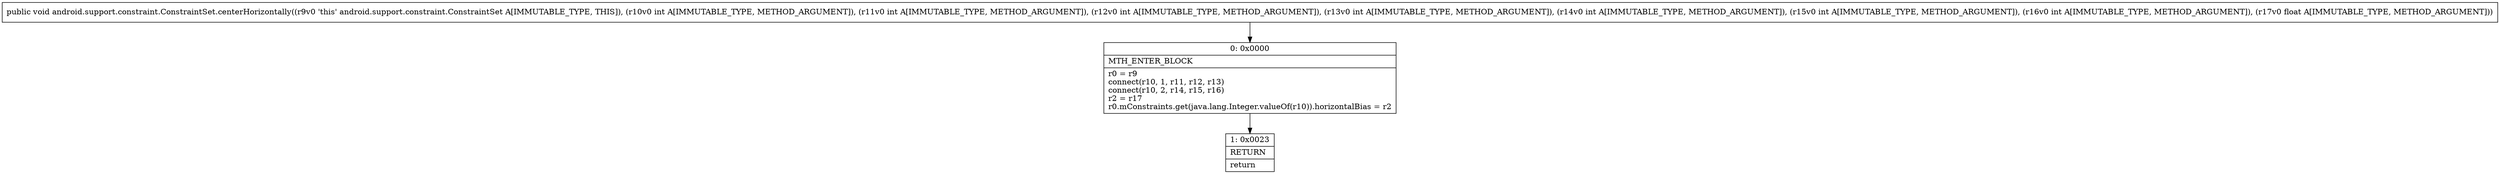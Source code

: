 digraph "CFG forandroid.support.constraint.ConstraintSet.centerHorizontally(IIIIIIIF)V" {
Node_0 [shape=record,label="{0\:\ 0x0000|MTH_ENTER_BLOCK\l|r0 = r9\lconnect(r10, 1, r11, r12, r13)\lconnect(r10, 2, r14, r15, r16)\lr2 = r17\lr0.mConstraints.get(java.lang.Integer.valueOf(r10)).horizontalBias = r2\l}"];
Node_1 [shape=record,label="{1\:\ 0x0023|RETURN\l|return\l}"];
MethodNode[shape=record,label="{public void android.support.constraint.ConstraintSet.centerHorizontally((r9v0 'this' android.support.constraint.ConstraintSet A[IMMUTABLE_TYPE, THIS]), (r10v0 int A[IMMUTABLE_TYPE, METHOD_ARGUMENT]), (r11v0 int A[IMMUTABLE_TYPE, METHOD_ARGUMENT]), (r12v0 int A[IMMUTABLE_TYPE, METHOD_ARGUMENT]), (r13v0 int A[IMMUTABLE_TYPE, METHOD_ARGUMENT]), (r14v0 int A[IMMUTABLE_TYPE, METHOD_ARGUMENT]), (r15v0 int A[IMMUTABLE_TYPE, METHOD_ARGUMENT]), (r16v0 int A[IMMUTABLE_TYPE, METHOD_ARGUMENT]), (r17v0 float A[IMMUTABLE_TYPE, METHOD_ARGUMENT])) }"];
MethodNode -> Node_0;
Node_0 -> Node_1;
}

